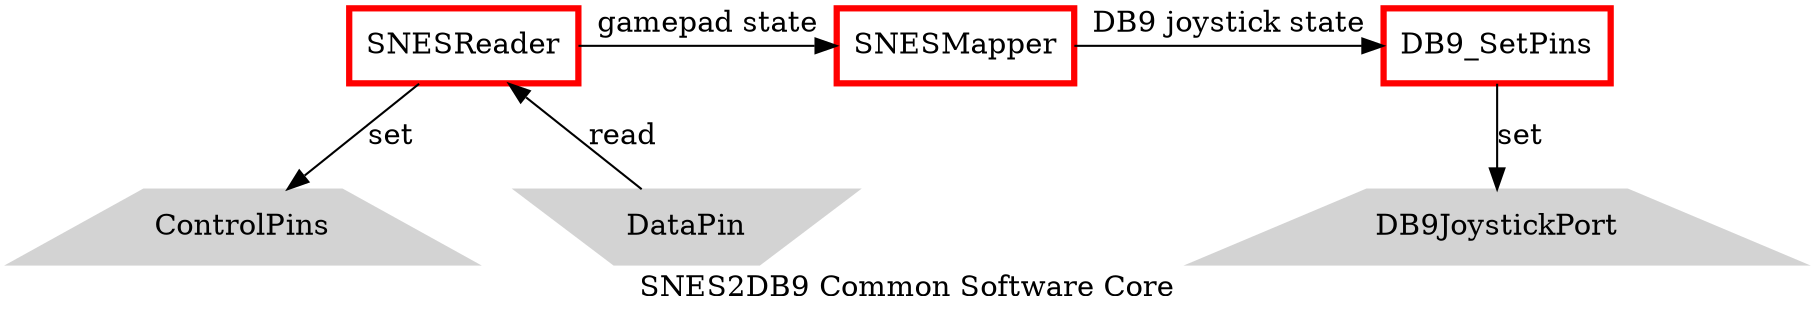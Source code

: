 digraph
{
    label="SNES2DB9 Common Software Core";         
           
	/* software related nodes on top */
	
	SNESReader  [shape=box,color=red,penwidth=3];
	SNESMapper  [shape=box,color=red,penwidth=3];
	DB9_SetPins [shape=box,color=red,penwidth=3];
	
	/* hardware related nodes on bottom */

	DB9JoystickPort [shape=polygon,sides=4,distortion=-.7,color=lightgrey, style = filled];
	ControlPins [shape=polygon,sides=4,distortion=-.7,color=lightgrey, style=filled];  /* output node */
	DataPin [shape=polygon,sides=4,distortion=.7,color=lightgrey, style=filled];       /* input node */
    
    /* dependencies between nodes */
    SNESReader -> ControlPins[label="set"];
	DataPin -> SNESReader[label="read"];

	SNESReader -> SNESMapper[label="gamepad state"];

	SNESMapper -> DB9_SetPins[label="DB9 joystick state"];

	DB9_SetPins -> DB9JoystickPort[label="set"];
    
    /* group nodes */
    { rank=same; ControlPins; DataPin; DB9JoystickPort };
    { rank=same; SNESReader; SNESMapper; DB9_SetPins };
}

